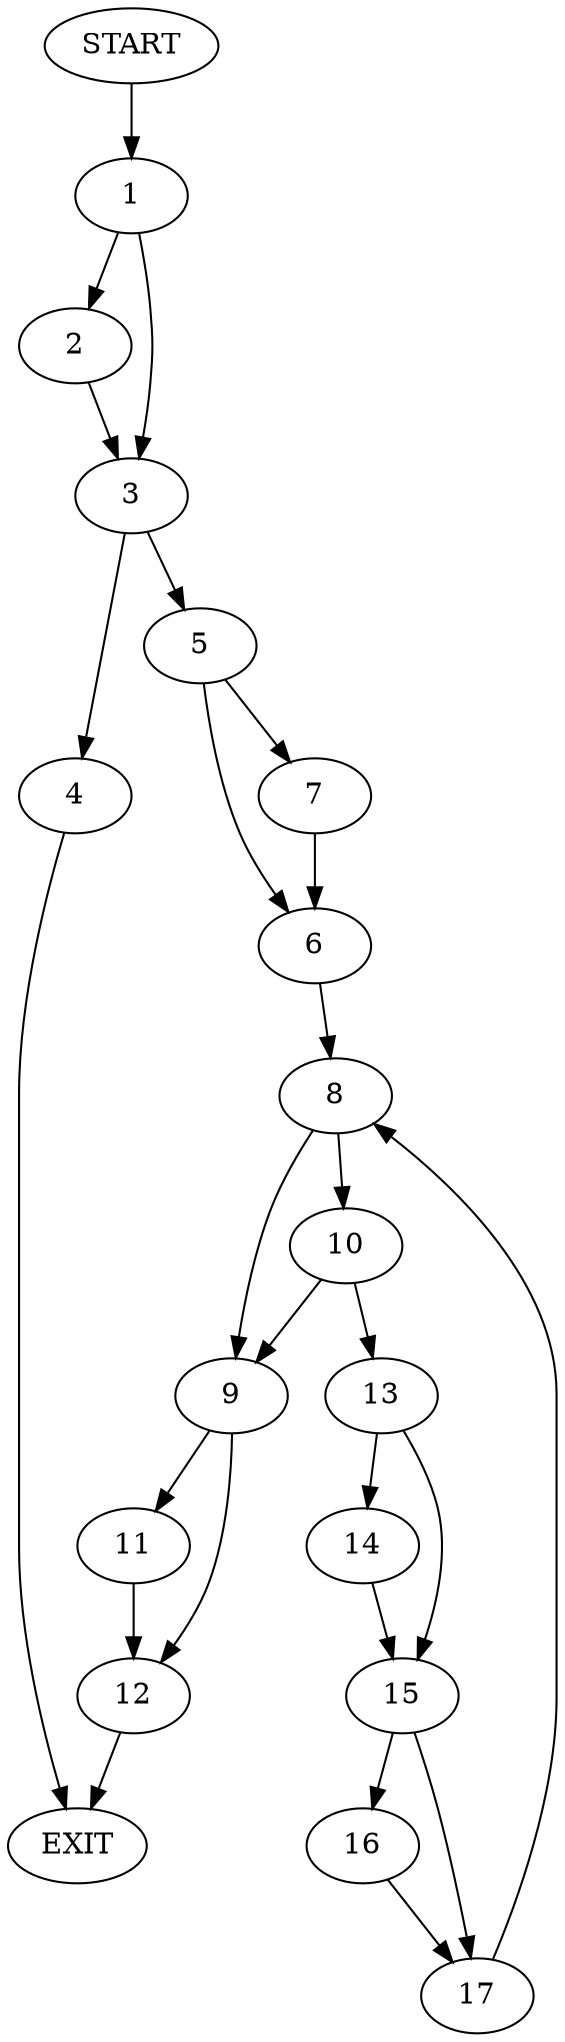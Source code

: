 digraph {
0 [label="START"]
18 [label="EXIT"]
0 -> 1
1 -> 2
1 -> 3
2 -> 3
3 -> 4
3 -> 5
5 -> 6
5 -> 7
4 -> 18
7 -> 6
6 -> 8
8 -> 9
8 -> 10
9 -> 11
9 -> 12
10 -> 13
10 -> 9
13 -> 14
13 -> 15
14 -> 15
15 -> 16
15 -> 17
17 -> 8
16 -> 17
11 -> 12
12 -> 18
}
